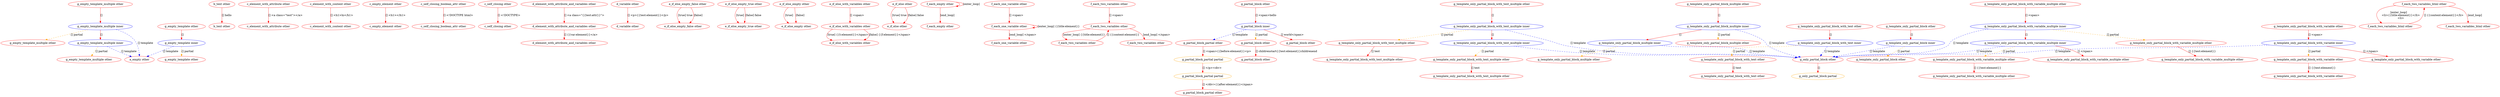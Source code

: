 digraph {
    0 [ label = "a_empty other" color = red]
    1 [ label = "b_text other" color = red]
    2 [ label = "c_element_with_attribute other" color = red]
    3 [ label = "c_element_with_content other" color = red]
    4 [ label = "c_empty_element other" color = red]
    5 [ label = "c_self_closing_boolean_attr other" color = red]
    6 [ label = "c_self_closing other" color = red]
    7 [ label = "d_element_with_attribute_and_variables other" color = red]
    8 [ label = "d_variable other" color = red]
    9 [ label = "e_if_else_empty_false other" color = red]
    10 [ label = "e_if_else_empty_true other" color = red]
    11 [ label = "e_if_else_empty other" color = red]
    12 [ label = "e_if_else_with_variables other" color = red]
    13 [ label = "e_if_else other" color = red]
    14 [ label = "f_each_empty other" color = red]
    15 [ label = "f_each_one_variable other" color = red]
    16 [ label = "f_each_two_variables other" color = red]
    17 [ label = "g_empty_template_multiple other" color = red]
    18 [ label = "g_empty_template other" color = red]
    19 [ label = "g_partial_block_partial other" color = red]
    20 [ label = "g_partial_block other" color = red]
    21 [ label = "g_template_only_partial_block_multiple other" color = red]
    22 [ label = "g_template_only_partial_block_with_text_multiple other" color = red]
    23 [ label = "g_template_only_partial_block_with_text other" color = red]
    24 [ label = "g_template_only_partial_block_with_variable_multiple other" color = red]
    25 [ label = "g_template_only_partial_block_with_variable other" color = red]
    26 [ label = "g_template_only_partial_block other" color = red]
    27 [ label = "f_each_two_variables_html other" color = red]
    28 [ label = "g_only_partial_block other" color = red]
    29 [ label = "b_text other" color = red]
    30 [ label = "c_element_with_attribute other" color = red]
    31 [ label = "c_element_with_content other" color = red]
    32 [ label = "c_empty_element other" color = red]
    33 [ label = "c_self_closing_boolean_attr other" color = red]
    34 [ label = "c_self_closing other" color = red]
    35 [ label = "d_element_with_attribute_and_variables other" color = red]
    36 [ label = "d_element_with_attribute_and_variables other" color = red]
    37 [ label = "d_variable other" color = red]
    38 [ label = "e_if_else_empty_false other" color = red]
    39 [ label = "e_if_else_empty_true other" color = red]
    40 [ label = "e_if_else_empty other" color = red]
    41 [ label = "e_if_else_with_variables other" color = red]
    42 [ label = "e_if_else_with_variables other" color = red]
    43 [ label = "e_if_else other" color = red]
    44 [ label = "f_each_empty other" color = red]
    45 [ label = "f_each_one_variable other" color = red]
    46 [ label = "f_each_one_variable other" color = red]
    47 [ label = "f_each_two_variables other" color = red]
    48 [ label = "f_each_two_variables other" color = red]
    49 [ label = "f_each_two_variables other" color = red]
    50 [ label = "g_empty_template_multiple inner" color = blue]
    51 [ label = "g_empty_template_multiple other" color = red]
    52 [ label = "g_empty_template_multiple inner" color = blue]
    53 [ label = "g_empty_template_multiple other" color = red]
    54 [ label = "g_empty_template inner" color = blue]
    55 [ label = "g_empty_template other" color = red]
    56 [ label = "g_partial_block_partial partial" color = orange]
    57 [ label = "g_partial_block_partial partial" color = orange]
    58 [ label = "g_partial_block_partial other" color = red]
    59 [ label = "g_partial_block inner" color = blue]
    60 [ label = "g_partial_block other" color = red]
    61 [ label = "g_partial_block other" color = red]
    62 [ label = "g_partial_block other" color = red]
    63 [ label = "g_template_only_partial_block_multiple inner" color = blue]
    64 [ label = "g_template_only_partial_block_multiple other" color = red]
    65 [ label = "g_template_only_partial_block_multiple inner" color = blue]
    66 [ label = "g_template_only_partial_block_multiple other" color = red]
    67 [ label = "g_template_only_partial_block_with_text_multiple inner" color = blue]
    68 [ label = "g_template_only_partial_block_with_text_multiple other" color = red]
    69 [ label = "g_template_only_partial_block_with_text_multiple other" color = red]
    70 [ label = "g_template_only_partial_block_with_text_multiple inner" color = blue]
    71 [ label = "g_template_only_partial_block_with_text_multiple other" color = red]
    72 [ label = "g_template_only_partial_block_with_text_multiple other" color = red]
    73 [ label = "g_template_only_partial_block_with_text inner" color = blue]
    74 [ label = "g_template_only_partial_block_with_text other" color = red]
    75 [ label = "g_template_only_partial_block_with_text other" color = red]
    76 [ label = "g_template_only_partial_block_with_variable_multiple inner" color = blue]
    77 [ label = "g_template_only_partial_block_with_variable_multiple other" color = red]
    78 [ label = "g_template_only_partial_block_with_variable_multiple other" color = red]
    79 [ label = "g_template_only_partial_block_with_variable_multiple inner" color = blue]
    80 [ label = "g_template_only_partial_block_with_variable_multiple other" color = red]
    81 [ label = "g_template_only_partial_block_with_variable_multiple other" color = red]
    82 [ label = "g_template_only_partial_block_with_variable_multiple other" color = red]
    83 [ label = "g_template_only_partial_block_with_variable inner" color = blue]
    84 [ label = "g_template_only_partial_block_with_variable other" color = red]
    85 [ label = "g_template_only_partial_block_with_variable other" color = red]
    86 [ label = "g_template_only_partial_block_with_variable other" color = red]
    87 [ label = "g_template_only_partial_block inner" color = blue]
    88 [ label = "g_template_only_partial_block other" color = red]
    89 [ label = "f_each_two_variables_html other" color = red]
    90 [ label = "f_each_two_variables_html other" color = red]
    91 [ label = "g_only_partial_block partial" color = orange]
    1 -> 29 [ label = "[] hello" color = red]
    2 -> 30 [ label = "[] <a class=\"test\"></a>" color = red]
    3 -> 31 [ label = "[] <h1>hi</h1>" color = red]
    4 -> 32 [ label = "[] <h1></h1>" color = red]
    5 -> 33 [ label = "[] <!DOCTYPE html>" color = red]
    6 -> 34 [ label = "[] <!DOCTYPE>" color = red]
    7 -> 35 [ label = "[] <a class=\"{{test:attr}}\">" color = red]
    35 -> 36 [ label = "[] {{var:element}}</a>" color = red]
    8 -> 37 [ label = "[] <p>{{test:element}}</p>" color = red]
    9 -> 38 [ label = "[true] true" color = red]
    9 -> 38 [ label = "[false] " color = red]
    10 -> 39 [ label = "[true] " color = red]
    10 -> 39 [ label = "[false] false" color = red]
    11 -> 40 [ label = "[true] " color = red]
    11 -> 40 [ label = "[false] " color = red]
    12 -> 41 [ label = "[] <span>" color = red]
    41 -> 42 [ label = "[true] {{t:element}}</span>" color = red]
    41 -> 42 [ label = "[false] {{f:element}}</span>" color = red]
    13 -> 43 [ label = "[true] true" color = red]
    13 -> 43 [ label = "[false] false" color = red]
    14 -> 14 [ label = "[enter_loop] " color = red]
    14 -> 44 [ label = "[end_loop] " color = red]
    15 -> 45 [ label = "[] <span>" color = red]
    45 -> 45 [ label = "[enter_loop] {{title:element}}" color = red]
    45 -> 46 [ label = "[end_loop] </span>" color = red]
    16 -> 47 [ label = "[] <span>" color = red]
    47 -> 48 [ label = "[enter_loop] {{title:element}}" color = red]
    48 -> 47 [ label = "[] {{content:element}}" color = red]
    47 -> 49 [ label = "[end_loop] </span>" color = red]
    17 -> 50 [ label = "[] " color = red]
    50 -> 51 [ label = "[] partial" style = dashed color = orange]
    50 -> 0 [ label = "[] template" style = dashed color = blue]
    50 -> 52 [ label = "[] " color = red]
    52 -> 53 [ label = "[] partial" style = dashed color = orange]
    52 -> 0 [ label = "[] template" style = dashed color = blue]
    18 -> 54 [ label = "[] " color = red]
    54 -> 55 [ label = "[] partial" style = dashed color = orange]
    54 -> 0 [ label = "[] template" style = dashed color = blue]
    19 -> 56 [ label = "[] <span>{{before:element}}<p>" color = red]
    56 -> 57 [ label = "[] </p><div>" color = red]
    57 -> 58 [ label = "[] </div>{{after:element}}</span>" color = red]
    20 -> 59 [ label = "[] <span>hello" color = red]
    59 -> 60 [ label = "[] partial" style = dashed color = orange]
    60 -> 61 [ label = "[] childrenstart{{test:element}}childrenend" color = red]
    59 -> 19 [ label = "[] template" style = dashed color = blue]
    59 -> 62 [ label = "[] world</span>" color = red]
    21 -> 63 [ label = "[] " color = red]
    63 -> 64 [ label = "[] partial" style = dashed color = orange]
    63 -> 28 [ label = "[] template" style = dashed color = blue]
    63 -> 65 [ label = "[] " color = red]
    65 -> 66 [ label = "[] partial" style = dashed color = orange]
    65 -> 28 [ label = "[] template" style = dashed color = blue]
    22 -> 67 [ label = "[] " color = red]
    67 -> 68 [ label = "[] partial" style = dashed color = orange]
    68 -> 69 [ label = "[] test" color = red]
    67 -> 28 [ label = "[] template" style = dashed color = blue]
    67 -> 70 [ label = "[] " color = red]
    70 -> 71 [ label = "[] partial" style = dashed color = orange]
    71 -> 72 [ label = "[] test" color = red]
    70 -> 28 [ label = "[] template" style = dashed color = blue]
    23 -> 73 [ label = "[] " color = red]
    73 -> 74 [ label = "[] partial" style = dashed color = orange]
    74 -> 75 [ label = "[] test" color = red]
    73 -> 28 [ label = "[] template" style = dashed color = blue]
    24 -> 76 [ label = "[] <span>" color = red]
    76 -> 77 [ label = "[] partial" style = dashed color = orange]
    77 -> 78 [ label = "[] {{test:element}}" color = red]
    76 -> 28 [ label = "[] template" style = dashed color = blue]
    76 -> 79 [ label = "[] " color = red]
    79 -> 80 [ label = "[] partial" style = dashed color = orange]
    80 -> 81 [ label = "[] {{test:element}}" color = red]
    79 -> 28 [ label = "[] template" style = dashed color = blue]
    79 -> 82 [ label = "[] </span>" color = red]
    25 -> 83 [ label = "[] <span>" color = red]
    83 -> 84 [ label = "[] partial" style = dashed color = orange]
    84 -> 85 [ label = "[] {{test:element}}" color = red]
    83 -> 28 [ label = "[] template" style = dashed color = blue]
    83 -> 86 [ label = "[] </span>" color = red]
    26 -> 87 [ label = "[] " color = red]
    87 -> 88 [ label = "[] partial" style = dashed color = orange]
    87 -> 28 [ label = "[] template" style = dashed color = blue]
    27 -> 89 [ label = "[enter_loop] 
    <li>{{title:element}}</li>
    <li>" color = red]
    89 -> 27 [ label = "[] {{content:element}}</li>
" color = red]
    27 -> 90 [ label = "[end_loop] " color = red]
    28 -> 91 [ label = "[] " color = red]
}

